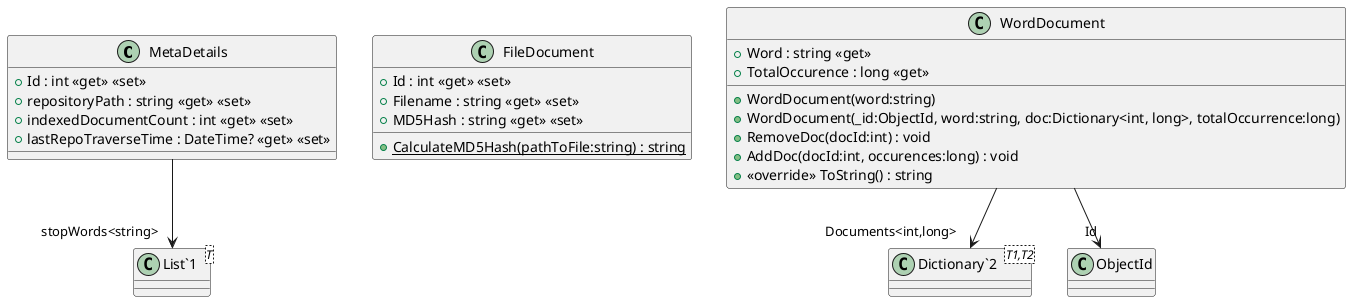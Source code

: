 @startuml
class MetaDetails {
    + Id : int <<get>> <<set>>
    + repositoryPath : string <<get>> <<set>>
    + indexedDocumentCount : int <<get>> <<set>>
    + lastRepoTraverseTime : DateTime? <<get>> <<set>>
}
class FileDocument {
    + Id : int <<get>> <<set>>
    + Filename : string <<get>> <<set>>
    + MD5Hash : string <<get>> <<set>>
    + {static} CalculateMD5Hash(pathToFile:string) : string
}
class WordDocument {
    + Word : string <<get>>
    + TotalOccurence : long <<get>>
    + WordDocument(word:string)
    + WordDocument(_id:ObjectId, word:string, doc:Dictionary<int, long>, totalOccurrence:long)
    + RemoveDoc(docId:int) : void
    + AddDoc(docId:int, occurences:long) : void
    + <<override>> ToString() : string
}
class "List`1"<T> {
}
class "Dictionary`2"<T1,T2> {
}
MetaDetails --> "stopWords<string>" "List`1"
WordDocument --> "Id" ObjectId
WordDocument --> "Documents<int,long>" "Dictionary`2"
@enduml
